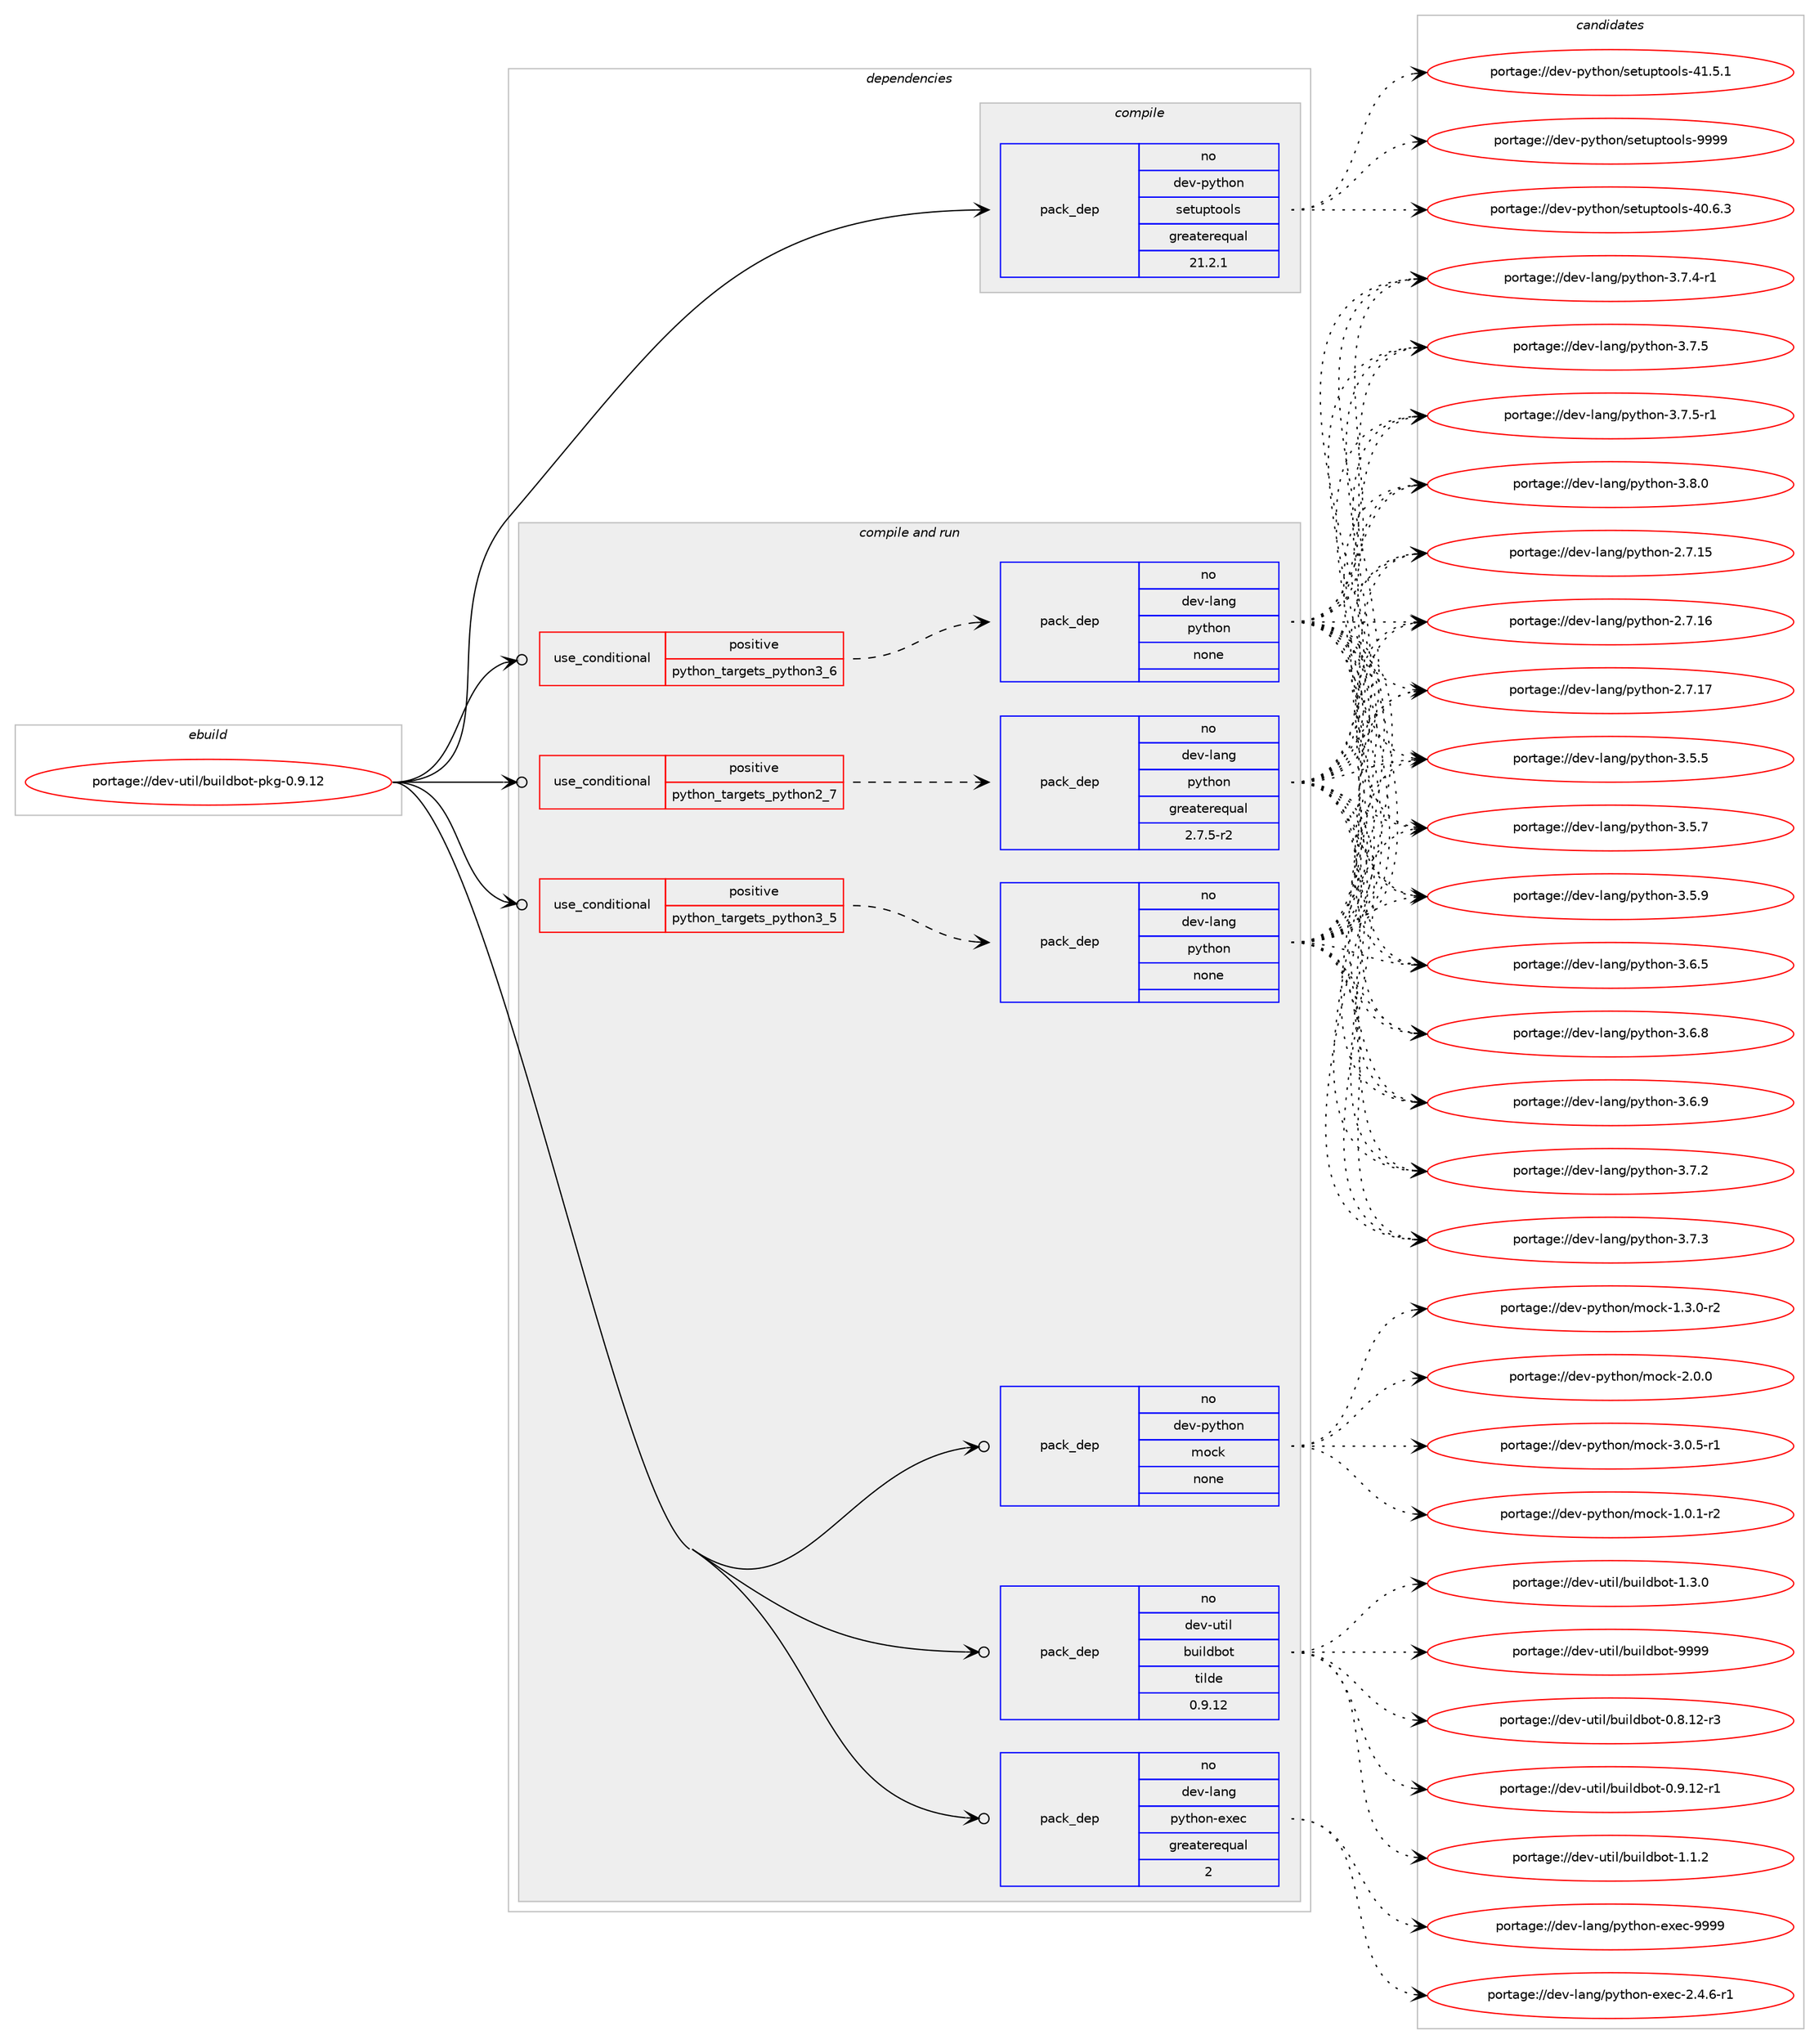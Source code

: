 digraph prolog {

# *************
# Graph options
# *************

newrank=true;
concentrate=true;
compound=true;
graph [rankdir=LR,fontname=Helvetica,fontsize=10,ranksep=1.5];#, ranksep=2.5, nodesep=0.2];
edge  [arrowhead=vee];
node  [fontname=Helvetica,fontsize=10];

# **********
# The ebuild
# **********

subgraph cluster_leftcol {
color=gray;
rank=same;
label=<<i>ebuild</i>>;
id [label="portage://dev-util/buildbot-pkg-0.9.12", color=red, width=4, href="../dev-util/buildbot-pkg-0.9.12.svg"];
}

# ****************
# The dependencies
# ****************

subgraph cluster_midcol {
color=gray;
label=<<i>dependencies</i>>;
subgraph cluster_compile {
fillcolor="#eeeeee";
style=filled;
label=<<i>compile</i>>;
subgraph pack185405 {
dependency259490 [label=<<TABLE BORDER="0" CELLBORDER="1" CELLSPACING="0" CELLPADDING="4" WIDTH="220"><TR><TD ROWSPAN="6" CELLPADDING="30">pack_dep</TD></TR><TR><TD WIDTH="110">no</TD></TR><TR><TD>dev-python</TD></TR><TR><TD>setuptools</TD></TR><TR><TD>greaterequal</TD></TR><TR><TD>21.2.1</TD></TR></TABLE>>, shape=none, color=blue];
}
id:e -> dependency259490:w [weight=20,style="solid",arrowhead="vee"];
}
subgraph cluster_compileandrun {
fillcolor="#eeeeee";
style=filled;
label=<<i>compile and run</i>>;
subgraph cond70464 {
dependency259491 [label=<<TABLE BORDER="0" CELLBORDER="1" CELLSPACING="0" CELLPADDING="4"><TR><TD ROWSPAN="3" CELLPADDING="10">use_conditional</TD></TR><TR><TD>positive</TD></TR><TR><TD>python_targets_python2_7</TD></TR></TABLE>>, shape=none, color=red];
subgraph pack185406 {
dependency259492 [label=<<TABLE BORDER="0" CELLBORDER="1" CELLSPACING="0" CELLPADDING="4" WIDTH="220"><TR><TD ROWSPAN="6" CELLPADDING="30">pack_dep</TD></TR><TR><TD WIDTH="110">no</TD></TR><TR><TD>dev-lang</TD></TR><TR><TD>python</TD></TR><TR><TD>greaterequal</TD></TR><TR><TD>2.7.5-r2</TD></TR></TABLE>>, shape=none, color=blue];
}
dependency259491:e -> dependency259492:w [weight=20,style="dashed",arrowhead="vee"];
}
id:e -> dependency259491:w [weight=20,style="solid",arrowhead="odotvee"];
subgraph cond70465 {
dependency259493 [label=<<TABLE BORDER="0" CELLBORDER="1" CELLSPACING="0" CELLPADDING="4"><TR><TD ROWSPAN="3" CELLPADDING="10">use_conditional</TD></TR><TR><TD>positive</TD></TR><TR><TD>python_targets_python3_5</TD></TR></TABLE>>, shape=none, color=red];
subgraph pack185407 {
dependency259494 [label=<<TABLE BORDER="0" CELLBORDER="1" CELLSPACING="0" CELLPADDING="4" WIDTH="220"><TR><TD ROWSPAN="6" CELLPADDING="30">pack_dep</TD></TR><TR><TD WIDTH="110">no</TD></TR><TR><TD>dev-lang</TD></TR><TR><TD>python</TD></TR><TR><TD>none</TD></TR><TR><TD></TD></TR></TABLE>>, shape=none, color=blue];
}
dependency259493:e -> dependency259494:w [weight=20,style="dashed",arrowhead="vee"];
}
id:e -> dependency259493:w [weight=20,style="solid",arrowhead="odotvee"];
subgraph cond70466 {
dependency259495 [label=<<TABLE BORDER="0" CELLBORDER="1" CELLSPACING="0" CELLPADDING="4"><TR><TD ROWSPAN="3" CELLPADDING="10">use_conditional</TD></TR><TR><TD>positive</TD></TR><TR><TD>python_targets_python3_6</TD></TR></TABLE>>, shape=none, color=red];
subgraph pack185408 {
dependency259496 [label=<<TABLE BORDER="0" CELLBORDER="1" CELLSPACING="0" CELLPADDING="4" WIDTH="220"><TR><TD ROWSPAN="6" CELLPADDING="30">pack_dep</TD></TR><TR><TD WIDTH="110">no</TD></TR><TR><TD>dev-lang</TD></TR><TR><TD>python</TD></TR><TR><TD>none</TD></TR><TR><TD></TD></TR></TABLE>>, shape=none, color=blue];
}
dependency259495:e -> dependency259496:w [weight=20,style="dashed",arrowhead="vee"];
}
id:e -> dependency259495:w [weight=20,style="solid",arrowhead="odotvee"];
subgraph pack185409 {
dependency259497 [label=<<TABLE BORDER="0" CELLBORDER="1" CELLSPACING="0" CELLPADDING="4" WIDTH="220"><TR><TD ROWSPAN="6" CELLPADDING="30">pack_dep</TD></TR><TR><TD WIDTH="110">no</TD></TR><TR><TD>dev-lang</TD></TR><TR><TD>python-exec</TD></TR><TR><TD>greaterequal</TD></TR><TR><TD>2</TD></TR></TABLE>>, shape=none, color=blue];
}
id:e -> dependency259497:w [weight=20,style="solid",arrowhead="odotvee"];
subgraph pack185410 {
dependency259498 [label=<<TABLE BORDER="0" CELLBORDER="1" CELLSPACING="0" CELLPADDING="4" WIDTH="220"><TR><TD ROWSPAN="6" CELLPADDING="30">pack_dep</TD></TR><TR><TD WIDTH="110">no</TD></TR><TR><TD>dev-python</TD></TR><TR><TD>mock</TD></TR><TR><TD>none</TD></TR><TR><TD></TD></TR></TABLE>>, shape=none, color=blue];
}
id:e -> dependency259498:w [weight=20,style="solid",arrowhead="odotvee"];
subgraph pack185411 {
dependency259499 [label=<<TABLE BORDER="0" CELLBORDER="1" CELLSPACING="0" CELLPADDING="4" WIDTH="220"><TR><TD ROWSPAN="6" CELLPADDING="30">pack_dep</TD></TR><TR><TD WIDTH="110">no</TD></TR><TR><TD>dev-util</TD></TR><TR><TD>buildbot</TD></TR><TR><TD>tilde</TD></TR><TR><TD>0.9.12</TD></TR></TABLE>>, shape=none, color=blue];
}
id:e -> dependency259499:w [weight=20,style="solid",arrowhead="odotvee"];
}
subgraph cluster_run {
fillcolor="#eeeeee";
style=filled;
label=<<i>run</i>>;
}
}

# **************
# The candidates
# **************

subgraph cluster_choices {
rank=same;
color=gray;
label=<<i>candidates</i>>;

subgraph choice185405 {
color=black;
nodesep=1;
choiceportage100101118451121211161041111104711510111611711211611111110811545524846544651 [label="portage://dev-python/setuptools-40.6.3", color=red, width=4,href="../dev-python/setuptools-40.6.3.svg"];
choiceportage100101118451121211161041111104711510111611711211611111110811545524946534649 [label="portage://dev-python/setuptools-41.5.1", color=red, width=4,href="../dev-python/setuptools-41.5.1.svg"];
choiceportage10010111845112121116104111110471151011161171121161111111081154557575757 [label="portage://dev-python/setuptools-9999", color=red, width=4,href="../dev-python/setuptools-9999.svg"];
dependency259490:e -> choiceportage100101118451121211161041111104711510111611711211611111110811545524846544651:w [style=dotted,weight="100"];
dependency259490:e -> choiceportage100101118451121211161041111104711510111611711211611111110811545524946534649:w [style=dotted,weight="100"];
dependency259490:e -> choiceportage10010111845112121116104111110471151011161171121161111111081154557575757:w [style=dotted,weight="100"];
}
subgraph choice185406 {
color=black;
nodesep=1;
choiceportage10010111845108971101034711212111610411111045504655464953 [label="portage://dev-lang/python-2.7.15", color=red, width=4,href="../dev-lang/python-2.7.15.svg"];
choiceportage10010111845108971101034711212111610411111045504655464954 [label="portage://dev-lang/python-2.7.16", color=red, width=4,href="../dev-lang/python-2.7.16.svg"];
choiceportage10010111845108971101034711212111610411111045504655464955 [label="portage://dev-lang/python-2.7.17", color=red, width=4,href="../dev-lang/python-2.7.17.svg"];
choiceportage100101118451089711010347112121116104111110455146534653 [label="portage://dev-lang/python-3.5.5", color=red, width=4,href="../dev-lang/python-3.5.5.svg"];
choiceportage100101118451089711010347112121116104111110455146534655 [label="portage://dev-lang/python-3.5.7", color=red, width=4,href="../dev-lang/python-3.5.7.svg"];
choiceportage100101118451089711010347112121116104111110455146534657 [label="portage://dev-lang/python-3.5.9", color=red, width=4,href="../dev-lang/python-3.5.9.svg"];
choiceportage100101118451089711010347112121116104111110455146544653 [label="portage://dev-lang/python-3.6.5", color=red, width=4,href="../dev-lang/python-3.6.5.svg"];
choiceportage100101118451089711010347112121116104111110455146544656 [label="portage://dev-lang/python-3.6.8", color=red, width=4,href="../dev-lang/python-3.6.8.svg"];
choiceportage100101118451089711010347112121116104111110455146544657 [label="portage://dev-lang/python-3.6.9", color=red, width=4,href="../dev-lang/python-3.6.9.svg"];
choiceportage100101118451089711010347112121116104111110455146554650 [label="portage://dev-lang/python-3.7.2", color=red, width=4,href="../dev-lang/python-3.7.2.svg"];
choiceportage100101118451089711010347112121116104111110455146554651 [label="portage://dev-lang/python-3.7.3", color=red, width=4,href="../dev-lang/python-3.7.3.svg"];
choiceportage1001011184510897110103471121211161041111104551465546524511449 [label="portage://dev-lang/python-3.7.4-r1", color=red, width=4,href="../dev-lang/python-3.7.4-r1.svg"];
choiceportage100101118451089711010347112121116104111110455146554653 [label="portage://dev-lang/python-3.7.5", color=red, width=4,href="../dev-lang/python-3.7.5.svg"];
choiceportage1001011184510897110103471121211161041111104551465546534511449 [label="portage://dev-lang/python-3.7.5-r1", color=red, width=4,href="../dev-lang/python-3.7.5-r1.svg"];
choiceportage100101118451089711010347112121116104111110455146564648 [label="portage://dev-lang/python-3.8.0", color=red, width=4,href="../dev-lang/python-3.8.0.svg"];
dependency259492:e -> choiceportage10010111845108971101034711212111610411111045504655464953:w [style=dotted,weight="100"];
dependency259492:e -> choiceportage10010111845108971101034711212111610411111045504655464954:w [style=dotted,weight="100"];
dependency259492:e -> choiceportage10010111845108971101034711212111610411111045504655464955:w [style=dotted,weight="100"];
dependency259492:e -> choiceportage100101118451089711010347112121116104111110455146534653:w [style=dotted,weight="100"];
dependency259492:e -> choiceportage100101118451089711010347112121116104111110455146534655:w [style=dotted,weight="100"];
dependency259492:e -> choiceportage100101118451089711010347112121116104111110455146534657:w [style=dotted,weight="100"];
dependency259492:e -> choiceportage100101118451089711010347112121116104111110455146544653:w [style=dotted,weight="100"];
dependency259492:e -> choiceportage100101118451089711010347112121116104111110455146544656:w [style=dotted,weight="100"];
dependency259492:e -> choiceportage100101118451089711010347112121116104111110455146544657:w [style=dotted,weight="100"];
dependency259492:e -> choiceportage100101118451089711010347112121116104111110455146554650:w [style=dotted,weight="100"];
dependency259492:e -> choiceportage100101118451089711010347112121116104111110455146554651:w [style=dotted,weight="100"];
dependency259492:e -> choiceportage1001011184510897110103471121211161041111104551465546524511449:w [style=dotted,weight="100"];
dependency259492:e -> choiceportage100101118451089711010347112121116104111110455146554653:w [style=dotted,weight="100"];
dependency259492:e -> choiceportage1001011184510897110103471121211161041111104551465546534511449:w [style=dotted,weight="100"];
dependency259492:e -> choiceportage100101118451089711010347112121116104111110455146564648:w [style=dotted,weight="100"];
}
subgraph choice185407 {
color=black;
nodesep=1;
choiceportage10010111845108971101034711212111610411111045504655464953 [label="portage://dev-lang/python-2.7.15", color=red, width=4,href="../dev-lang/python-2.7.15.svg"];
choiceportage10010111845108971101034711212111610411111045504655464954 [label="portage://dev-lang/python-2.7.16", color=red, width=4,href="../dev-lang/python-2.7.16.svg"];
choiceportage10010111845108971101034711212111610411111045504655464955 [label="portage://dev-lang/python-2.7.17", color=red, width=4,href="../dev-lang/python-2.7.17.svg"];
choiceportage100101118451089711010347112121116104111110455146534653 [label="portage://dev-lang/python-3.5.5", color=red, width=4,href="../dev-lang/python-3.5.5.svg"];
choiceportage100101118451089711010347112121116104111110455146534655 [label="portage://dev-lang/python-3.5.7", color=red, width=4,href="../dev-lang/python-3.5.7.svg"];
choiceportage100101118451089711010347112121116104111110455146534657 [label="portage://dev-lang/python-3.5.9", color=red, width=4,href="../dev-lang/python-3.5.9.svg"];
choiceportage100101118451089711010347112121116104111110455146544653 [label="portage://dev-lang/python-3.6.5", color=red, width=4,href="../dev-lang/python-3.6.5.svg"];
choiceportage100101118451089711010347112121116104111110455146544656 [label="portage://dev-lang/python-3.6.8", color=red, width=4,href="../dev-lang/python-3.6.8.svg"];
choiceportage100101118451089711010347112121116104111110455146544657 [label="portage://dev-lang/python-3.6.9", color=red, width=4,href="../dev-lang/python-3.6.9.svg"];
choiceportage100101118451089711010347112121116104111110455146554650 [label="portage://dev-lang/python-3.7.2", color=red, width=4,href="../dev-lang/python-3.7.2.svg"];
choiceportage100101118451089711010347112121116104111110455146554651 [label="portage://dev-lang/python-3.7.3", color=red, width=4,href="../dev-lang/python-3.7.3.svg"];
choiceportage1001011184510897110103471121211161041111104551465546524511449 [label="portage://dev-lang/python-3.7.4-r1", color=red, width=4,href="../dev-lang/python-3.7.4-r1.svg"];
choiceportage100101118451089711010347112121116104111110455146554653 [label="portage://dev-lang/python-3.7.5", color=red, width=4,href="../dev-lang/python-3.7.5.svg"];
choiceportage1001011184510897110103471121211161041111104551465546534511449 [label="portage://dev-lang/python-3.7.5-r1", color=red, width=4,href="../dev-lang/python-3.7.5-r1.svg"];
choiceportage100101118451089711010347112121116104111110455146564648 [label="portage://dev-lang/python-3.8.0", color=red, width=4,href="../dev-lang/python-3.8.0.svg"];
dependency259494:e -> choiceportage10010111845108971101034711212111610411111045504655464953:w [style=dotted,weight="100"];
dependency259494:e -> choiceportage10010111845108971101034711212111610411111045504655464954:w [style=dotted,weight="100"];
dependency259494:e -> choiceportage10010111845108971101034711212111610411111045504655464955:w [style=dotted,weight="100"];
dependency259494:e -> choiceportage100101118451089711010347112121116104111110455146534653:w [style=dotted,weight="100"];
dependency259494:e -> choiceportage100101118451089711010347112121116104111110455146534655:w [style=dotted,weight="100"];
dependency259494:e -> choiceportage100101118451089711010347112121116104111110455146534657:w [style=dotted,weight="100"];
dependency259494:e -> choiceportage100101118451089711010347112121116104111110455146544653:w [style=dotted,weight="100"];
dependency259494:e -> choiceportage100101118451089711010347112121116104111110455146544656:w [style=dotted,weight="100"];
dependency259494:e -> choiceportage100101118451089711010347112121116104111110455146544657:w [style=dotted,weight="100"];
dependency259494:e -> choiceportage100101118451089711010347112121116104111110455146554650:w [style=dotted,weight="100"];
dependency259494:e -> choiceportage100101118451089711010347112121116104111110455146554651:w [style=dotted,weight="100"];
dependency259494:e -> choiceportage1001011184510897110103471121211161041111104551465546524511449:w [style=dotted,weight="100"];
dependency259494:e -> choiceportage100101118451089711010347112121116104111110455146554653:w [style=dotted,weight="100"];
dependency259494:e -> choiceportage1001011184510897110103471121211161041111104551465546534511449:w [style=dotted,weight="100"];
dependency259494:e -> choiceportage100101118451089711010347112121116104111110455146564648:w [style=dotted,weight="100"];
}
subgraph choice185408 {
color=black;
nodesep=1;
choiceportage10010111845108971101034711212111610411111045504655464953 [label="portage://dev-lang/python-2.7.15", color=red, width=4,href="../dev-lang/python-2.7.15.svg"];
choiceportage10010111845108971101034711212111610411111045504655464954 [label="portage://dev-lang/python-2.7.16", color=red, width=4,href="../dev-lang/python-2.7.16.svg"];
choiceportage10010111845108971101034711212111610411111045504655464955 [label="portage://dev-lang/python-2.7.17", color=red, width=4,href="../dev-lang/python-2.7.17.svg"];
choiceportage100101118451089711010347112121116104111110455146534653 [label="portage://dev-lang/python-3.5.5", color=red, width=4,href="../dev-lang/python-3.5.5.svg"];
choiceportage100101118451089711010347112121116104111110455146534655 [label="portage://dev-lang/python-3.5.7", color=red, width=4,href="../dev-lang/python-3.5.7.svg"];
choiceportage100101118451089711010347112121116104111110455146534657 [label="portage://dev-lang/python-3.5.9", color=red, width=4,href="../dev-lang/python-3.5.9.svg"];
choiceportage100101118451089711010347112121116104111110455146544653 [label="portage://dev-lang/python-3.6.5", color=red, width=4,href="../dev-lang/python-3.6.5.svg"];
choiceportage100101118451089711010347112121116104111110455146544656 [label="portage://dev-lang/python-3.6.8", color=red, width=4,href="../dev-lang/python-3.6.8.svg"];
choiceportage100101118451089711010347112121116104111110455146544657 [label="portage://dev-lang/python-3.6.9", color=red, width=4,href="../dev-lang/python-3.6.9.svg"];
choiceportage100101118451089711010347112121116104111110455146554650 [label="portage://dev-lang/python-3.7.2", color=red, width=4,href="../dev-lang/python-3.7.2.svg"];
choiceportage100101118451089711010347112121116104111110455146554651 [label="portage://dev-lang/python-3.7.3", color=red, width=4,href="../dev-lang/python-3.7.3.svg"];
choiceportage1001011184510897110103471121211161041111104551465546524511449 [label="portage://dev-lang/python-3.7.4-r1", color=red, width=4,href="../dev-lang/python-3.7.4-r1.svg"];
choiceportage100101118451089711010347112121116104111110455146554653 [label="portage://dev-lang/python-3.7.5", color=red, width=4,href="../dev-lang/python-3.7.5.svg"];
choiceportage1001011184510897110103471121211161041111104551465546534511449 [label="portage://dev-lang/python-3.7.5-r1", color=red, width=4,href="../dev-lang/python-3.7.5-r1.svg"];
choiceportage100101118451089711010347112121116104111110455146564648 [label="portage://dev-lang/python-3.8.0", color=red, width=4,href="../dev-lang/python-3.8.0.svg"];
dependency259496:e -> choiceportage10010111845108971101034711212111610411111045504655464953:w [style=dotted,weight="100"];
dependency259496:e -> choiceportage10010111845108971101034711212111610411111045504655464954:w [style=dotted,weight="100"];
dependency259496:e -> choiceportage10010111845108971101034711212111610411111045504655464955:w [style=dotted,weight="100"];
dependency259496:e -> choiceportage100101118451089711010347112121116104111110455146534653:w [style=dotted,weight="100"];
dependency259496:e -> choiceportage100101118451089711010347112121116104111110455146534655:w [style=dotted,weight="100"];
dependency259496:e -> choiceportage100101118451089711010347112121116104111110455146534657:w [style=dotted,weight="100"];
dependency259496:e -> choiceportage100101118451089711010347112121116104111110455146544653:w [style=dotted,weight="100"];
dependency259496:e -> choiceportage100101118451089711010347112121116104111110455146544656:w [style=dotted,weight="100"];
dependency259496:e -> choiceportage100101118451089711010347112121116104111110455146544657:w [style=dotted,weight="100"];
dependency259496:e -> choiceportage100101118451089711010347112121116104111110455146554650:w [style=dotted,weight="100"];
dependency259496:e -> choiceportage100101118451089711010347112121116104111110455146554651:w [style=dotted,weight="100"];
dependency259496:e -> choiceportage1001011184510897110103471121211161041111104551465546524511449:w [style=dotted,weight="100"];
dependency259496:e -> choiceportage100101118451089711010347112121116104111110455146554653:w [style=dotted,weight="100"];
dependency259496:e -> choiceportage1001011184510897110103471121211161041111104551465546534511449:w [style=dotted,weight="100"];
dependency259496:e -> choiceportage100101118451089711010347112121116104111110455146564648:w [style=dotted,weight="100"];
}
subgraph choice185409 {
color=black;
nodesep=1;
choiceportage10010111845108971101034711212111610411111045101120101994550465246544511449 [label="portage://dev-lang/python-exec-2.4.6-r1", color=red, width=4,href="../dev-lang/python-exec-2.4.6-r1.svg"];
choiceportage10010111845108971101034711212111610411111045101120101994557575757 [label="portage://dev-lang/python-exec-9999", color=red, width=4,href="../dev-lang/python-exec-9999.svg"];
dependency259497:e -> choiceportage10010111845108971101034711212111610411111045101120101994550465246544511449:w [style=dotted,weight="100"];
dependency259497:e -> choiceportage10010111845108971101034711212111610411111045101120101994557575757:w [style=dotted,weight="100"];
}
subgraph choice185410 {
color=black;
nodesep=1;
choiceportage1001011184511212111610411111047109111991074549464846494511450 [label="portage://dev-python/mock-1.0.1-r2", color=red, width=4,href="../dev-python/mock-1.0.1-r2.svg"];
choiceportage1001011184511212111610411111047109111991074549465146484511450 [label="portage://dev-python/mock-1.3.0-r2", color=red, width=4,href="../dev-python/mock-1.3.0-r2.svg"];
choiceportage100101118451121211161041111104710911199107455046484648 [label="portage://dev-python/mock-2.0.0", color=red, width=4,href="../dev-python/mock-2.0.0.svg"];
choiceportage1001011184511212111610411111047109111991074551464846534511449 [label="portage://dev-python/mock-3.0.5-r1", color=red, width=4,href="../dev-python/mock-3.0.5-r1.svg"];
dependency259498:e -> choiceportage1001011184511212111610411111047109111991074549464846494511450:w [style=dotted,weight="100"];
dependency259498:e -> choiceportage1001011184511212111610411111047109111991074549465146484511450:w [style=dotted,weight="100"];
dependency259498:e -> choiceportage100101118451121211161041111104710911199107455046484648:w [style=dotted,weight="100"];
dependency259498:e -> choiceportage1001011184511212111610411111047109111991074551464846534511449:w [style=dotted,weight="100"];
}
subgraph choice185411 {
color=black;
nodesep=1;
choiceportage10010111845117116105108479811710510810098111116454846564649504511451 [label="portage://dev-util/buildbot-0.8.12-r3", color=red, width=4,href="../dev-util/buildbot-0.8.12-r3.svg"];
choiceportage10010111845117116105108479811710510810098111116454846574649504511449 [label="portage://dev-util/buildbot-0.9.12-r1", color=red, width=4,href="../dev-util/buildbot-0.9.12-r1.svg"];
choiceportage10010111845117116105108479811710510810098111116454946494650 [label="portage://dev-util/buildbot-1.1.2", color=red, width=4,href="../dev-util/buildbot-1.1.2.svg"];
choiceportage10010111845117116105108479811710510810098111116454946514648 [label="portage://dev-util/buildbot-1.3.0", color=red, width=4,href="../dev-util/buildbot-1.3.0.svg"];
choiceportage100101118451171161051084798117105108100981111164557575757 [label="portage://dev-util/buildbot-9999", color=red, width=4,href="../dev-util/buildbot-9999.svg"];
dependency259499:e -> choiceportage10010111845117116105108479811710510810098111116454846564649504511451:w [style=dotted,weight="100"];
dependency259499:e -> choiceportage10010111845117116105108479811710510810098111116454846574649504511449:w [style=dotted,weight="100"];
dependency259499:e -> choiceportage10010111845117116105108479811710510810098111116454946494650:w [style=dotted,weight="100"];
dependency259499:e -> choiceportage10010111845117116105108479811710510810098111116454946514648:w [style=dotted,weight="100"];
dependency259499:e -> choiceportage100101118451171161051084798117105108100981111164557575757:w [style=dotted,weight="100"];
}
}

}
